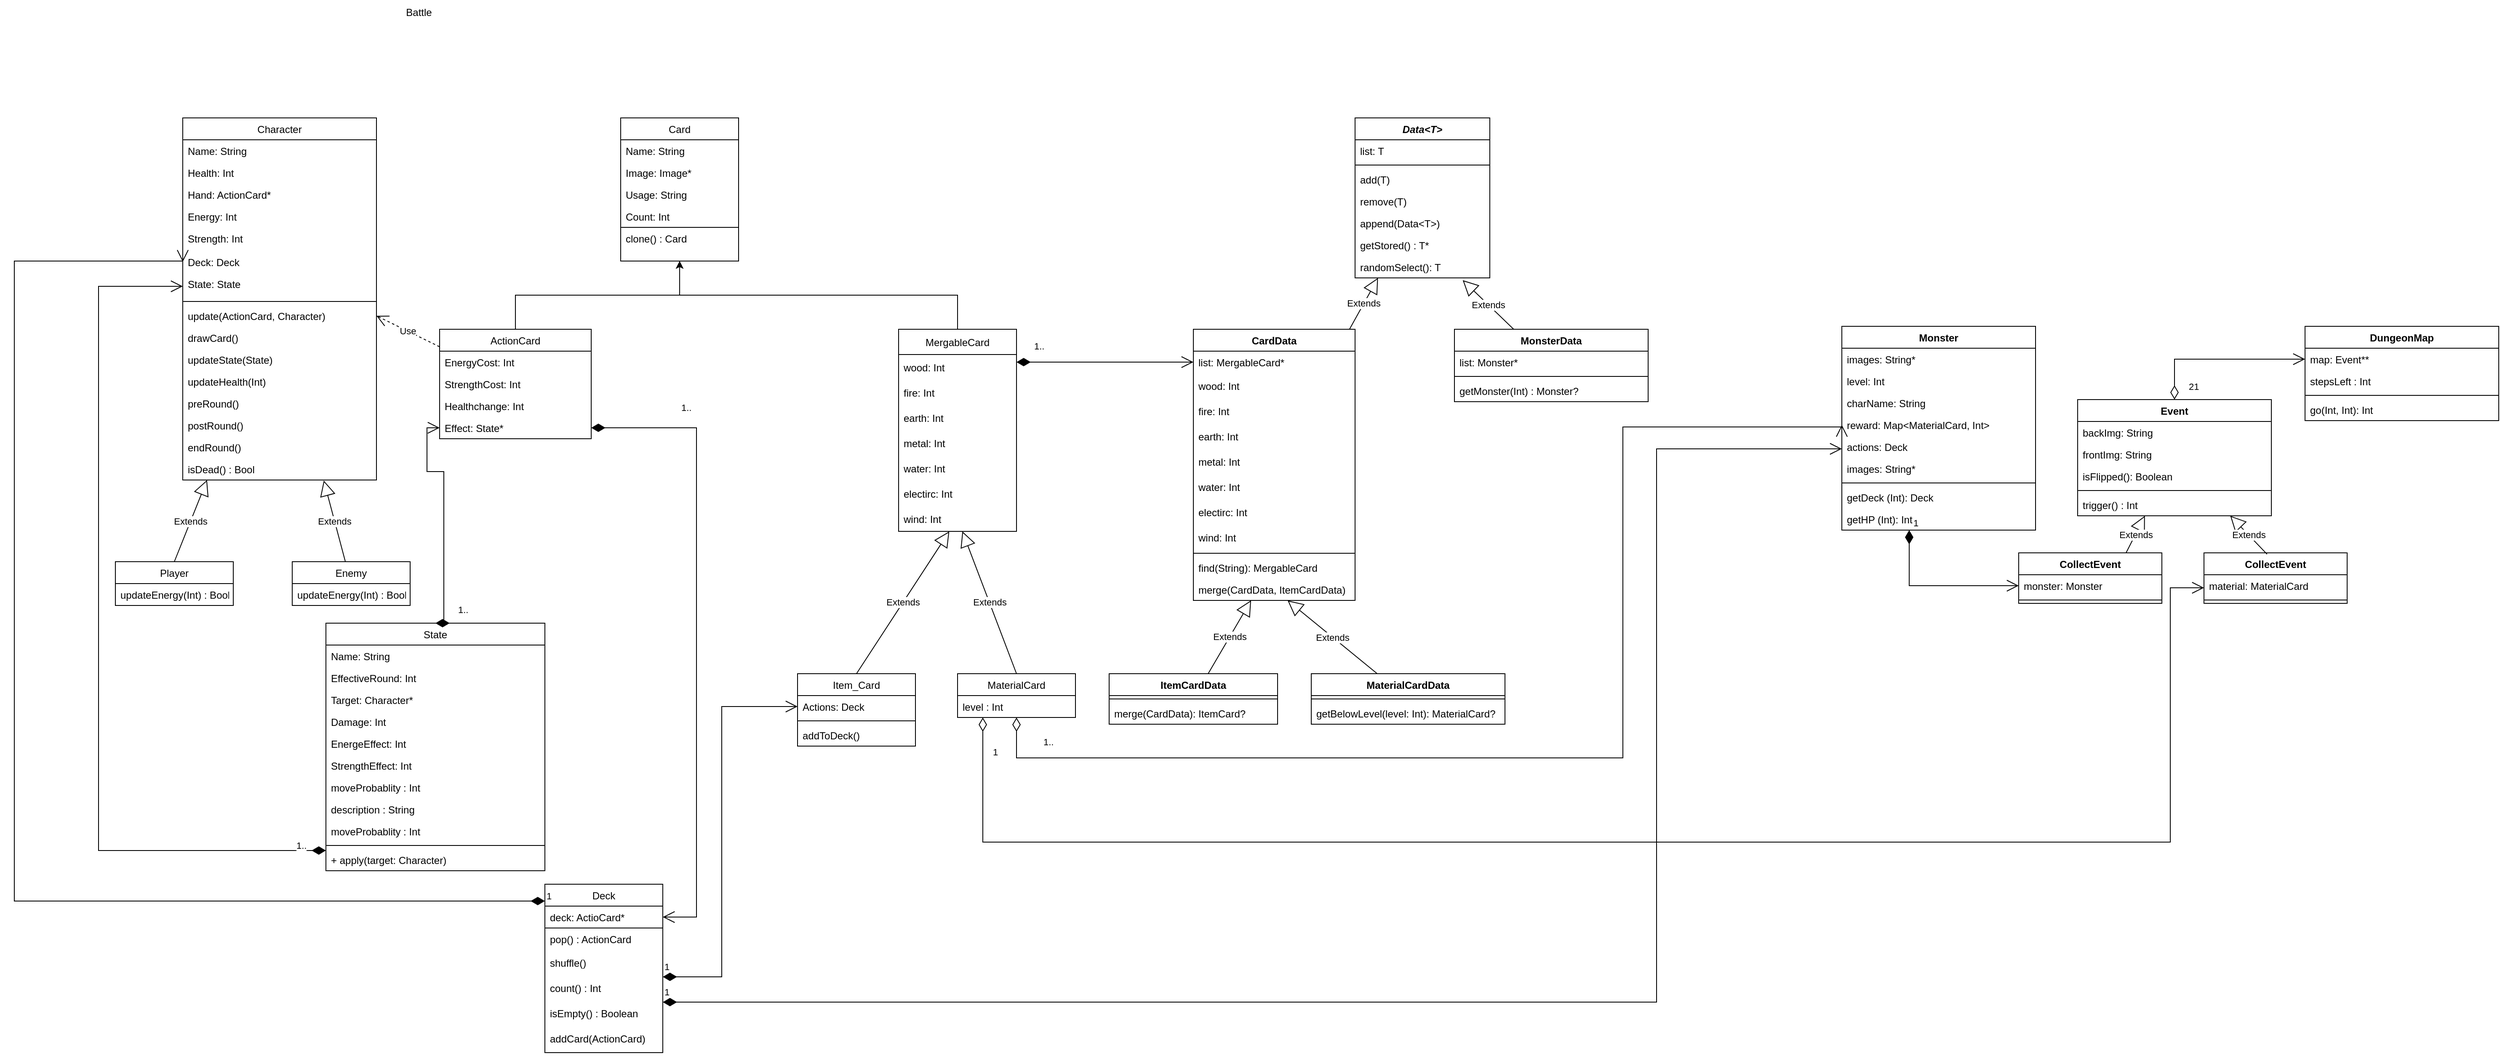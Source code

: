 <mxfile version="20.1.1" type="github">
  <diagram id="cSIMa4QUHb6lEiOD89_U" name="Page-1">
    <mxGraphModel dx="2714" dy="2231" grid="1" gridSize="10" guides="1" tooltips="1" connect="1" arrows="1" fold="1" page="1" pageScale="1" pageWidth="827" pageHeight="1169" math="0" shadow="0">
      <root>
        <mxCell id="0" />
        <mxCell id="1" parent="0" />
        <mxCell id="EJ1EdjsebkWO272Hhb9x-1" value="Player" style="swimlane;fontStyle=0;childLayout=stackLayout;horizontal=1;startSize=26;fillColor=none;horizontalStack=0;resizeParent=1;resizeParentMax=0;resizeLast=0;collapsible=1;marginBottom=0;" parent="1" vertex="1">
          <mxGeometry x="-270" y="-233" width="140" height="52" as="geometry" />
        </mxCell>
        <mxCell id="ngEIwyH2J2gvdWESKETZ-68" value="updateEnergy(Int) : Bool" style="text;strokeColor=default;fillColor=none;align=left;verticalAlign=top;spacingLeft=4;spacingRight=4;overflow=hidden;rotatable=0;points=[[0,0.5],[1,0.5]];portConstraint=eastwest;" vertex="1" parent="EJ1EdjsebkWO272Hhb9x-1">
          <mxGeometry y="26" width="140" height="26" as="geometry" />
        </mxCell>
        <mxCell id="EJ1EdjsebkWO272Hhb9x-5" value="Character" style="swimlane;fontStyle=0;childLayout=stackLayout;horizontal=1;startSize=26;fillColor=none;horizontalStack=0;resizeParent=1;resizeParentMax=0;resizeLast=0;collapsible=1;marginBottom=0;" parent="1" vertex="1">
          <mxGeometry x="-190" y="-760" width="230" height="430" as="geometry" />
        </mxCell>
        <mxCell id="EJ1EdjsebkWO272Hhb9x-7" value="Name: String" style="text;strokeColor=none;fillColor=none;align=left;verticalAlign=top;spacingLeft=4;spacingRight=4;overflow=hidden;rotatable=0;points=[[0,0.5],[1,0.5]];portConstraint=eastwest;" parent="EJ1EdjsebkWO272Hhb9x-5" vertex="1">
          <mxGeometry y="26" width="230" height="26" as="geometry" />
        </mxCell>
        <mxCell id="EJ1EdjsebkWO272Hhb9x-6" value="Health: Int" style="text;strokeColor=none;fillColor=none;align=left;verticalAlign=top;spacingLeft=4;spacingRight=4;overflow=hidden;rotatable=0;points=[[0,0.5],[1,0.5]];portConstraint=eastwest;" parent="EJ1EdjsebkWO272Hhb9x-5" vertex="1">
          <mxGeometry y="52" width="230" height="26" as="geometry" />
        </mxCell>
        <mxCell id="EJ1EdjsebkWO272Hhb9x-19" value="Hand: ActionCard*" style="text;strokeColor=none;fillColor=none;align=left;verticalAlign=top;spacingLeft=4;spacingRight=4;overflow=hidden;rotatable=0;points=[[0,0.5],[1,0.5]];portConstraint=eastwest;" parent="EJ1EdjsebkWO272Hhb9x-5" vertex="1">
          <mxGeometry y="78" width="230" height="26" as="geometry" />
        </mxCell>
        <mxCell id="EJ1EdjsebkWO272Hhb9x-2" value="Energy: Int" style="text;strokeColor=none;fillColor=none;align=left;verticalAlign=top;spacingLeft=4;spacingRight=4;overflow=hidden;rotatable=0;points=[[0,0.5],[1,0.5]];portConstraint=eastwest;" parent="EJ1EdjsebkWO272Hhb9x-5" vertex="1">
          <mxGeometry y="104" width="230" height="26" as="geometry" />
        </mxCell>
        <mxCell id="EJ1EdjsebkWO272Hhb9x-36" value="Strength: Int " style="text;strokeColor=none;fillColor=none;align=left;verticalAlign=top;spacingLeft=4;spacingRight=4;overflow=hidden;rotatable=0;points=[[0,0.5],[1,0.5]];portConstraint=eastwest;" parent="EJ1EdjsebkWO272Hhb9x-5" vertex="1">
          <mxGeometry y="130" width="230" height="28" as="geometry" />
        </mxCell>
        <mxCell id="EJ1EdjsebkWO272Hhb9x-8" value="Deck: Deck" style="text;strokeColor=none;fillColor=none;align=left;verticalAlign=top;spacingLeft=4;spacingRight=4;overflow=hidden;rotatable=0;points=[[0,0.5],[1,0.5]];portConstraint=eastwest;" parent="EJ1EdjsebkWO272Hhb9x-5" vertex="1">
          <mxGeometry y="158" width="230" height="26" as="geometry" />
        </mxCell>
        <mxCell id="EJ1EdjsebkWO272Hhb9x-20" value="State: State" style="text;strokeColor=none;fillColor=none;align=left;verticalAlign=top;spacingLeft=4;spacingRight=4;overflow=hidden;rotatable=0;points=[[0,0.5],[1,0.5]];portConstraint=eastwest;" parent="EJ1EdjsebkWO272Hhb9x-5" vertex="1">
          <mxGeometry y="184" width="230" height="30" as="geometry" />
        </mxCell>
        <mxCell id="EJ1EdjsebkWO272Hhb9x-25" value="" style="line;strokeWidth=1;fillColor=none;align=left;verticalAlign=middle;spacingTop=-1;spacingLeft=3;spacingRight=3;rotatable=0;labelPosition=right;points=[];portConstraint=eastwest;" parent="EJ1EdjsebkWO272Hhb9x-5" vertex="1">
          <mxGeometry y="214" width="230" height="8" as="geometry" />
        </mxCell>
        <mxCell id="EJ1EdjsebkWO272Hhb9x-24" value="update(ActionCard, Character)" style="text;strokeColor=none;fillColor=none;align=left;verticalAlign=top;spacingLeft=4;spacingRight=4;overflow=hidden;rotatable=0;points=[[0,0.5],[1,0.5]];portConstraint=eastwest;" parent="EJ1EdjsebkWO272Hhb9x-5" vertex="1">
          <mxGeometry y="222" width="230" height="26" as="geometry" />
        </mxCell>
        <mxCell id="EJ1EdjsebkWO272Hhb9x-26" value="drawCard()" style="text;strokeColor=none;fillColor=none;align=left;verticalAlign=top;spacingLeft=4;spacingRight=4;overflow=hidden;rotatable=0;points=[[0,0.5],[1,0.5]];portConstraint=eastwest;" parent="EJ1EdjsebkWO272Hhb9x-5" vertex="1">
          <mxGeometry y="248" width="230" height="26" as="geometry" />
        </mxCell>
        <mxCell id="EJ1EdjsebkWO272Hhb9x-27" value="updateState(State)" style="text;strokeColor=none;fillColor=none;align=left;verticalAlign=top;spacingLeft=4;spacingRight=4;overflow=hidden;rotatable=0;points=[[0,0.5],[1,0.5]];portConstraint=eastwest;" parent="EJ1EdjsebkWO272Hhb9x-5" vertex="1">
          <mxGeometry y="274" width="230" height="26" as="geometry" />
        </mxCell>
        <mxCell id="EJ1EdjsebkWO272Hhb9x-34" value="updateHealth(Int)" style="text;strokeColor=none;fillColor=none;align=left;verticalAlign=top;spacingLeft=4;spacingRight=4;overflow=hidden;rotatable=0;points=[[0,0.5],[1,0.5]];portConstraint=eastwest;" parent="EJ1EdjsebkWO272Hhb9x-5" vertex="1">
          <mxGeometry y="300" width="230" height="26" as="geometry" />
        </mxCell>
        <mxCell id="ngEIwyH2J2gvdWESKETZ-41" value="preRound() " style="text;strokeColor=none;fillColor=none;align=left;verticalAlign=top;spacingLeft=4;spacingRight=4;overflow=hidden;rotatable=0;points=[[0,0.5],[1,0.5]];portConstraint=eastwest;" vertex="1" parent="EJ1EdjsebkWO272Hhb9x-5">
          <mxGeometry y="326" width="230" height="26" as="geometry" />
        </mxCell>
        <mxCell id="ngEIwyH2J2gvdWESKETZ-42" value="postRound() " style="text;strokeColor=none;fillColor=none;align=left;verticalAlign=top;spacingLeft=4;spacingRight=4;overflow=hidden;rotatable=0;points=[[0,0.5],[1,0.5]];portConstraint=eastwest;" vertex="1" parent="EJ1EdjsebkWO272Hhb9x-5">
          <mxGeometry y="352" width="230" height="26" as="geometry" />
        </mxCell>
        <mxCell id="EJ1EdjsebkWO272Hhb9x-42" value="endRound() " style="text;strokeColor=none;fillColor=none;align=left;verticalAlign=top;spacingLeft=4;spacingRight=4;overflow=hidden;rotatable=0;points=[[0,0.5],[1,0.5]];portConstraint=eastwest;" parent="EJ1EdjsebkWO272Hhb9x-5" vertex="1">
          <mxGeometry y="378" width="230" height="26" as="geometry" />
        </mxCell>
        <mxCell id="EJ1EdjsebkWO272Hhb9x-41" value="isDead() : Bool" style="text;strokeColor=none;fillColor=none;align=left;verticalAlign=top;spacingLeft=4;spacingRight=4;overflow=hidden;rotatable=0;points=[[0,0.5],[1,0.5]];portConstraint=eastwest;" parent="EJ1EdjsebkWO272Hhb9x-5" vertex="1">
          <mxGeometry y="404" width="230" height="26" as="geometry" />
        </mxCell>
        <mxCell id="EJ1EdjsebkWO272Hhb9x-14" value="Enemy" style="swimlane;fontStyle=0;childLayout=stackLayout;horizontal=1;startSize=26;fillColor=none;horizontalStack=0;resizeParent=1;resizeParentMax=0;resizeLast=0;collapsible=1;marginBottom=0;" parent="1" vertex="1">
          <mxGeometry x="-60" y="-233" width="140" height="52" as="geometry" />
        </mxCell>
        <mxCell id="ngEIwyH2J2gvdWESKETZ-70" value="updateEnergy(Int) : Bool" style="text;strokeColor=default;fillColor=none;align=left;verticalAlign=top;spacingLeft=4;spacingRight=4;overflow=hidden;rotatable=0;points=[[0,0.5],[1,0.5]];portConstraint=eastwest;" vertex="1" parent="EJ1EdjsebkWO272Hhb9x-14">
          <mxGeometry y="26" width="140" height="26" as="geometry" />
        </mxCell>
        <mxCell id="EJ1EdjsebkWO272Hhb9x-46" value="Card" style="swimlane;fontStyle=0;childLayout=stackLayout;horizontal=1;startSize=26;fillColor=none;horizontalStack=0;resizeParent=1;resizeParentMax=0;resizeLast=0;collapsible=1;marginBottom=0;" parent="1" vertex="1">
          <mxGeometry x="330" y="-760" width="140" height="170" as="geometry" />
        </mxCell>
        <mxCell id="EJ1EdjsebkWO272Hhb9x-47" value="Name: String" style="text;strokeColor=none;fillColor=none;align=left;verticalAlign=top;spacingLeft=4;spacingRight=4;overflow=hidden;rotatable=0;points=[[0,0.5],[1,0.5]];portConstraint=eastwest;" parent="EJ1EdjsebkWO272Hhb9x-46" vertex="1">
          <mxGeometry y="26" width="140" height="26" as="geometry" />
        </mxCell>
        <mxCell id="EJ1EdjsebkWO272Hhb9x-48" value="Image: Image*" style="text;strokeColor=none;fillColor=none;align=left;verticalAlign=top;spacingLeft=4;spacingRight=4;overflow=hidden;rotatable=0;points=[[0,0.5],[1,0.5]];portConstraint=eastwest;" parent="EJ1EdjsebkWO272Hhb9x-46" vertex="1">
          <mxGeometry y="52" width="140" height="26" as="geometry" />
        </mxCell>
        <mxCell id="ngEIwyH2J2gvdWESKETZ-14" value="Usage: String" style="text;strokeColor=none;fillColor=none;align=left;verticalAlign=top;spacingLeft=4;spacingRight=4;overflow=hidden;rotatable=0;points=[[0,0.5],[1,0.5]];portConstraint=eastwest;" vertex="1" parent="EJ1EdjsebkWO272Hhb9x-46">
          <mxGeometry y="78" width="140" height="26" as="geometry" />
        </mxCell>
        <mxCell id="EJ1EdjsebkWO272Hhb9x-57" value="Count: Int" style="text;strokeColor=none;fillColor=none;align=left;verticalAlign=top;spacingLeft=4;spacingRight=4;overflow=hidden;rotatable=0;points=[[0,0.5],[1,0.5]];portConstraint=eastwest;" parent="EJ1EdjsebkWO272Hhb9x-46" vertex="1">
          <mxGeometry y="104" width="140" height="26" as="geometry" />
        </mxCell>
        <mxCell id="ngEIwyH2J2gvdWESKETZ-13" value="clone() : Card" style="text;strokeColor=default;fillColor=none;align=left;verticalAlign=top;spacingLeft=4;spacingRight=4;overflow=hidden;rotatable=0;points=[[0,0.5],[1,0.5]];portConstraint=eastwest;" vertex="1" parent="EJ1EdjsebkWO272Hhb9x-46">
          <mxGeometry y="130" width="140" height="40" as="geometry" />
        </mxCell>
        <mxCell id="ngEIwyH2J2gvdWESKETZ-30" style="edgeStyle=orthogonalEdgeStyle;rounded=0;orthogonalLoop=1;jettySize=auto;html=1;exitX=0.5;exitY=0;exitDx=0;exitDy=0;" edge="1" parent="1" source="EJ1EdjsebkWO272Hhb9x-60" target="EJ1EdjsebkWO272Hhb9x-46">
          <mxGeometry relative="1" as="geometry" />
        </mxCell>
        <mxCell id="EJ1EdjsebkWO272Hhb9x-60" value="ActionCard" style="swimlane;fontStyle=0;childLayout=stackLayout;horizontal=1;startSize=26;fillColor=none;horizontalStack=0;resizeParent=1;resizeParentMax=0;resizeLast=0;collapsible=1;marginBottom=0;" parent="1" vertex="1">
          <mxGeometry x="115" y="-509" width="180" height="130" as="geometry" />
        </mxCell>
        <mxCell id="EJ1EdjsebkWO272Hhb9x-49" value="EnergyCost: Int" style="text;strokeColor=none;fillColor=none;align=left;verticalAlign=top;spacingLeft=4;spacingRight=4;overflow=hidden;rotatable=0;points=[[0,0.5],[1,0.5]];portConstraint=eastwest;" parent="EJ1EdjsebkWO272Hhb9x-60" vertex="1">
          <mxGeometry y="26" width="180" height="26" as="geometry" />
        </mxCell>
        <mxCell id="EJ1EdjsebkWO272Hhb9x-95" value="StrengthCost: Int" style="text;strokeColor=none;fillColor=none;align=left;verticalAlign=top;spacingLeft=4;spacingRight=4;overflow=hidden;rotatable=0;points=[[0,0.5],[1,0.5]];portConstraint=eastwest;" parent="EJ1EdjsebkWO272Hhb9x-60" vertex="1">
          <mxGeometry y="52" width="180" height="26" as="geometry" />
        </mxCell>
        <mxCell id="EJ1EdjsebkWO272Hhb9x-56" value="Healthchange: Int" style="text;strokeColor=none;fillColor=none;align=left;verticalAlign=top;spacingLeft=4;spacingRight=4;overflow=hidden;rotatable=0;points=[[0,0.5],[1,0.5]];portConstraint=eastwest;" parent="EJ1EdjsebkWO272Hhb9x-60" vertex="1">
          <mxGeometry y="78" width="180" height="26" as="geometry" />
        </mxCell>
        <mxCell id="EJ1EdjsebkWO272Hhb9x-97" value="Effect: State*" style="text;strokeColor=none;fillColor=none;align=left;verticalAlign=top;spacingLeft=4;spacingRight=4;overflow=hidden;rotatable=0;points=[[0,0.5],[1,0.5]];portConstraint=eastwest;" parent="EJ1EdjsebkWO272Hhb9x-60" vertex="1">
          <mxGeometry y="104" width="180" height="26" as="geometry" />
        </mxCell>
        <mxCell id="EJ1EdjsebkWO272Hhb9x-73" value="Item_Card" style="swimlane;fontStyle=0;childLayout=stackLayout;horizontal=1;startSize=26;fillColor=none;horizontalStack=0;resizeParent=1;resizeParentMax=0;resizeLast=0;collapsible=1;marginBottom=0;" parent="1" vertex="1">
          <mxGeometry x="540" y="-100" width="140" height="86" as="geometry" />
        </mxCell>
        <mxCell id="EJ1EdjsebkWO272Hhb9x-75" value="Actions: Deck" style="text;strokeColor=none;fillColor=none;align=left;verticalAlign=top;spacingLeft=4;spacingRight=4;overflow=hidden;rotatable=0;points=[[0,0.5],[1,0.5]];portConstraint=eastwest;" parent="EJ1EdjsebkWO272Hhb9x-73" vertex="1">
          <mxGeometry y="26" width="140" height="26" as="geometry" />
        </mxCell>
        <mxCell id="EJ1EdjsebkWO272Hhb9x-76" value="" style="line;strokeWidth=1;fillColor=none;align=left;verticalAlign=middle;spacingTop=-1;spacingLeft=3;spacingRight=3;rotatable=0;labelPosition=right;points=[];portConstraint=eastwest;" parent="EJ1EdjsebkWO272Hhb9x-73" vertex="1">
          <mxGeometry y="52" width="140" height="8" as="geometry" />
        </mxCell>
        <mxCell id="EJ1EdjsebkWO272Hhb9x-77" value="addToDeck()" style="text;strokeColor=none;fillColor=none;align=left;verticalAlign=top;spacingLeft=4;spacingRight=4;overflow=hidden;rotatable=0;points=[[0,0.5],[1,0.5]];portConstraint=eastwest;" parent="EJ1EdjsebkWO272Hhb9x-73" vertex="1">
          <mxGeometry y="60" width="140" height="26" as="geometry" />
        </mxCell>
        <mxCell id="EJ1EdjsebkWO272Hhb9x-78" value="MaterialCard" style="swimlane;fontStyle=0;childLayout=stackLayout;horizontal=1;startSize=26;fillColor=none;horizontalStack=0;resizeParent=1;resizeParentMax=0;resizeLast=0;collapsible=1;marginBottom=0;" parent="1" vertex="1">
          <mxGeometry x="730" y="-100" width="140" height="52" as="geometry" />
        </mxCell>
        <mxCell id="EJ1EdjsebkWO272Hhb9x-79" value="level : Int" style="text;strokeColor=none;fillColor=none;align=left;verticalAlign=top;spacingLeft=4;spacingRight=4;overflow=hidden;rotatable=0;points=[[0,0.5],[1,0.5]];portConstraint=eastwest;" parent="EJ1EdjsebkWO272Hhb9x-78" vertex="1">
          <mxGeometry y="26" width="140" height="26" as="geometry" />
        </mxCell>
        <mxCell id="EJ1EdjsebkWO272Hhb9x-98" value="State" style="swimlane;fontStyle=0;childLayout=stackLayout;horizontal=1;startSize=26;fillColor=none;horizontalStack=0;resizeParent=1;resizeParentMax=0;resizeLast=0;collapsible=1;marginBottom=0;" parent="1" vertex="1">
          <mxGeometry x="-20" y="-160" width="260" height="294" as="geometry" />
        </mxCell>
        <mxCell id="EJ1EdjsebkWO272Hhb9x-101" value="Name: String" style="text;strokeColor=none;fillColor=none;align=left;verticalAlign=top;spacingLeft=4;spacingRight=4;overflow=hidden;rotatable=0;points=[[0,0.5],[1,0.5]];portConstraint=eastwest;" parent="EJ1EdjsebkWO272Hhb9x-98" vertex="1">
          <mxGeometry y="26" width="260" height="26" as="geometry" />
        </mxCell>
        <mxCell id="EJ1EdjsebkWO272Hhb9x-99" value="EffectiveRound: Int" style="text;strokeColor=none;fillColor=none;align=left;verticalAlign=top;spacingLeft=4;spacingRight=4;overflow=hidden;rotatable=0;points=[[0,0.5],[1,0.5]];portConstraint=eastwest;" parent="EJ1EdjsebkWO272Hhb9x-98" vertex="1">
          <mxGeometry y="52" width="260" height="26" as="geometry" />
        </mxCell>
        <mxCell id="EJ1EdjsebkWO272Hhb9x-105" value="Target: Character*" style="text;strokeColor=none;fillColor=none;align=left;verticalAlign=top;spacingLeft=4;spacingRight=4;overflow=hidden;rotatable=0;points=[[0,0.5],[1,0.5]];portConstraint=eastwest;" parent="EJ1EdjsebkWO272Hhb9x-98" vertex="1">
          <mxGeometry y="78" width="260" height="26" as="geometry" />
        </mxCell>
        <mxCell id="EJ1EdjsebkWO272Hhb9x-100" value="Damage: Int" style="text;strokeColor=none;fillColor=none;align=left;verticalAlign=top;spacingLeft=4;spacingRight=4;overflow=hidden;rotatable=0;points=[[0,0.5],[1,0.5]];portConstraint=eastwest;" parent="EJ1EdjsebkWO272Hhb9x-98" vertex="1">
          <mxGeometry y="104" width="260" height="26" as="geometry" />
        </mxCell>
        <mxCell id="EJ1EdjsebkWO272Hhb9x-106" value="EnergeEffect: Int" style="text;strokeColor=none;fillColor=none;align=left;verticalAlign=top;spacingLeft=4;spacingRight=4;overflow=hidden;rotatable=0;points=[[0,0.5],[1,0.5]];portConstraint=eastwest;" parent="EJ1EdjsebkWO272Hhb9x-98" vertex="1">
          <mxGeometry y="130" width="260" height="26" as="geometry" />
        </mxCell>
        <mxCell id="EJ1EdjsebkWO272Hhb9x-107" value="StrengthEffect: Int" style="text;strokeColor=none;fillColor=none;align=left;verticalAlign=top;spacingLeft=4;spacingRight=4;overflow=hidden;rotatable=0;points=[[0,0.5],[1,0.5]];portConstraint=eastwest;" parent="EJ1EdjsebkWO272Hhb9x-98" vertex="1">
          <mxGeometry y="156" width="260" height="26" as="geometry" />
        </mxCell>
        <mxCell id="ngEIwyH2J2gvdWESKETZ-34" value="moveProbablity : Int" style="text;strokeColor=none;fillColor=none;align=left;verticalAlign=top;spacingLeft=4;spacingRight=4;overflow=hidden;rotatable=0;points=[[0,0.5],[1,0.5]];portConstraint=eastwest;" vertex="1" parent="EJ1EdjsebkWO272Hhb9x-98">
          <mxGeometry y="182" width="260" height="26" as="geometry" />
        </mxCell>
        <mxCell id="EJ1EdjsebkWO272Hhb9x-104" value="description : String" style="text;strokeColor=none;fillColor=none;align=left;verticalAlign=top;spacingLeft=4;spacingRight=4;overflow=hidden;rotatable=0;points=[[0,0.5],[1,0.5]];portConstraint=eastwest;" parent="EJ1EdjsebkWO272Hhb9x-98" vertex="1">
          <mxGeometry y="208" width="260" height="26" as="geometry" />
        </mxCell>
        <mxCell id="ngEIwyH2J2gvdWESKETZ-33" value="moveProbablity : Int" style="text;strokeColor=none;fillColor=none;align=left;verticalAlign=top;spacingLeft=4;spacingRight=4;overflow=hidden;rotatable=0;points=[[0,0.5],[1,0.5]];portConstraint=eastwest;" vertex="1" parent="EJ1EdjsebkWO272Hhb9x-98">
          <mxGeometry y="234" width="260" height="26" as="geometry" />
        </mxCell>
        <mxCell id="EJ1EdjsebkWO272Hhb9x-102" value="" style="line;strokeWidth=1;fillColor=none;align=left;verticalAlign=middle;spacingTop=-1;spacingLeft=3;spacingRight=3;rotatable=0;labelPosition=right;points=[];portConstraint=eastwest;" parent="EJ1EdjsebkWO272Hhb9x-98" vertex="1">
          <mxGeometry y="260" width="260" height="8" as="geometry" />
        </mxCell>
        <mxCell id="EJ1EdjsebkWO272Hhb9x-103" value="+ apply(target: Character)" style="text;strokeColor=none;fillColor=none;align=left;verticalAlign=top;spacingLeft=4;spacingRight=4;overflow=hidden;rotatable=0;points=[[0,0.5],[1,0.5]];portConstraint=eastwest;fontStyle=0" parent="EJ1EdjsebkWO272Hhb9x-98" vertex="1">
          <mxGeometry y="268" width="260" height="26" as="geometry" />
        </mxCell>
        <mxCell id="ngEIwyH2J2gvdWESKETZ-28" style="edgeStyle=orthogonalEdgeStyle;rounded=0;orthogonalLoop=1;jettySize=auto;html=1;exitX=0.5;exitY=0;exitDx=0;exitDy=0;" edge="1" parent="1" source="ngEIwyH2J2gvdWESKETZ-6" target="EJ1EdjsebkWO272Hhb9x-46">
          <mxGeometry relative="1" as="geometry" />
        </mxCell>
        <mxCell id="ngEIwyH2J2gvdWESKETZ-6" value="MergableCard" style="swimlane;fontStyle=0;childLayout=stackLayout;horizontal=1;startSize=30;horizontalStack=0;resizeParent=1;resizeParentMax=0;resizeLast=0;collapsible=1;marginBottom=0;" vertex="1" parent="1">
          <mxGeometry x="660" y="-509" width="140" height="240" as="geometry" />
        </mxCell>
        <mxCell id="ngEIwyH2J2gvdWESKETZ-7" value="wood: Int" style="text;strokeColor=none;fillColor=none;align=left;verticalAlign=middle;spacingLeft=4;spacingRight=4;overflow=hidden;points=[[0,0.5],[1,0.5]];portConstraint=eastwest;rotatable=0;" vertex="1" parent="ngEIwyH2J2gvdWESKETZ-6">
          <mxGeometry y="30" width="140" height="30" as="geometry" />
        </mxCell>
        <mxCell id="ngEIwyH2J2gvdWESKETZ-8" value="fire: Int" style="text;strokeColor=none;fillColor=none;align=left;verticalAlign=middle;spacingLeft=4;spacingRight=4;overflow=hidden;points=[[0,0.5],[1,0.5]];portConstraint=eastwest;rotatable=0;" vertex="1" parent="ngEIwyH2J2gvdWESKETZ-6">
          <mxGeometry y="60" width="140" height="30" as="geometry" />
        </mxCell>
        <mxCell id="ngEIwyH2J2gvdWESKETZ-16" value="earth: Int" style="text;strokeColor=none;fillColor=none;align=left;verticalAlign=middle;spacingLeft=4;spacingRight=4;overflow=hidden;points=[[0,0.5],[1,0.5]];portConstraint=eastwest;rotatable=0;" vertex="1" parent="ngEIwyH2J2gvdWESKETZ-6">
          <mxGeometry y="90" width="140" height="30" as="geometry" />
        </mxCell>
        <mxCell id="ngEIwyH2J2gvdWESKETZ-9" value="metal: Int" style="text;strokeColor=none;fillColor=none;align=left;verticalAlign=middle;spacingLeft=4;spacingRight=4;overflow=hidden;points=[[0,0.5],[1,0.5]];portConstraint=eastwest;rotatable=0;" vertex="1" parent="ngEIwyH2J2gvdWESKETZ-6">
          <mxGeometry y="120" width="140" height="30" as="geometry" />
        </mxCell>
        <mxCell id="ngEIwyH2J2gvdWESKETZ-17" value="water: Int" style="text;strokeColor=none;fillColor=none;align=left;verticalAlign=middle;spacingLeft=4;spacingRight=4;overflow=hidden;points=[[0,0.5],[1,0.5]];portConstraint=eastwest;rotatable=0;" vertex="1" parent="ngEIwyH2J2gvdWESKETZ-6">
          <mxGeometry y="150" width="140" height="30" as="geometry" />
        </mxCell>
        <mxCell id="ngEIwyH2J2gvdWESKETZ-19" value="electirc: Int" style="text;strokeColor=none;fillColor=none;align=left;verticalAlign=middle;spacingLeft=4;spacingRight=4;overflow=hidden;points=[[0,0.5],[1,0.5]];portConstraint=eastwest;rotatable=0;" vertex="1" parent="ngEIwyH2J2gvdWESKETZ-6">
          <mxGeometry y="180" width="140" height="30" as="geometry" />
        </mxCell>
        <mxCell id="ngEIwyH2J2gvdWESKETZ-18" value="wind: Int" style="text;strokeColor=none;fillColor=none;align=left;verticalAlign=middle;spacingLeft=4;spacingRight=4;overflow=hidden;points=[[0,0.5],[1,0.5]];portConstraint=eastwest;rotatable=0;" vertex="1" parent="ngEIwyH2J2gvdWESKETZ-6">
          <mxGeometry y="210" width="140" height="30" as="geometry" />
        </mxCell>
        <mxCell id="ngEIwyH2J2gvdWESKETZ-40" value="Use" style="endArrow=open;endSize=12;dashed=1;html=1;rounded=0;entryX=1;entryY=0.5;entryDx=0;entryDy=0;" edge="1" parent="1" source="EJ1EdjsebkWO272Hhb9x-60" target="EJ1EdjsebkWO272Hhb9x-24">
          <mxGeometry width="160" relative="1" as="geometry">
            <mxPoint x="-70" y="-510" as="sourcePoint" />
            <mxPoint x="-10" y="-500" as="targetPoint" />
          </mxGeometry>
        </mxCell>
        <mxCell id="ngEIwyH2J2gvdWESKETZ-48" value="Deck" style="swimlane;fontStyle=0;childLayout=stackLayout;horizontal=1;startSize=26;fillColor=none;horizontalStack=0;resizeParent=1;resizeParentMax=0;resizeLast=0;collapsible=1;marginBottom=0;" vertex="1" parent="1">
          <mxGeometry x="240" y="150" width="140" height="200" as="geometry" />
        </mxCell>
        <mxCell id="ngEIwyH2J2gvdWESKETZ-49" value="deck: ActioCard*" style="text;strokeColor=default;fillColor=none;align=left;verticalAlign=top;spacingLeft=4;spacingRight=4;overflow=hidden;rotatable=0;points=[[0,0.5],[1,0.5]];portConstraint=eastwest;" vertex="1" parent="ngEIwyH2J2gvdWESKETZ-48">
          <mxGeometry y="26" width="140" height="26" as="geometry" />
        </mxCell>
        <mxCell id="ngEIwyH2J2gvdWESKETZ-53" value="pop() : ActionCard" style="text;strokeColor=none;fillColor=none;align=left;verticalAlign=top;spacingLeft=4;spacingRight=4;overflow=hidden;rotatable=0;points=[[0,0.5],[1,0.5]];portConstraint=eastwest;" vertex="1" parent="ngEIwyH2J2gvdWESKETZ-48">
          <mxGeometry y="52" width="140" height="28" as="geometry" />
        </mxCell>
        <mxCell id="ngEIwyH2J2gvdWESKETZ-55" value="shuffle() " style="text;strokeColor=none;fillColor=none;align=left;verticalAlign=top;spacingLeft=4;spacingRight=4;overflow=hidden;rotatable=0;points=[[0,0.5],[1,0.5]];portConstraint=eastwest;" vertex="1" parent="ngEIwyH2J2gvdWESKETZ-48">
          <mxGeometry y="80" width="140" height="30" as="geometry" />
        </mxCell>
        <mxCell id="ngEIwyH2J2gvdWESKETZ-54" value="count() : Int" style="text;strokeColor=none;fillColor=none;align=left;verticalAlign=top;spacingLeft=4;spacingRight=4;overflow=hidden;rotatable=0;points=[[0,0.5],[1,0.5]];portConstraint=eastwest;" vertex="1" parent="ngEIwyH2J2gvdWESKETZ-48">
          <mxGeometry y="110" width="140" height="30" as="geometry" />
        </mxCell>
        <mxCell id="ngEIwyH2J2gvdWESKETZ-57" value="isEmpty() : Boolean" style="text;strokeColor=none;fillColor=none;align=left;verticalAlign=top;spacingLeft=4;spacingRight=4;overflow=hidden;rotatable=0;points=[[0,0.5],[1,0.5]];portConstraint=eastwest;" vertex="1" parent="ngEIwyH2J2gvdWESKETZ-48">
          <mxGeometry y="140" width="140" height="30" as="geometry" />
        </mxCell>
        <mxCell id="ngEIwyH2J2gvdWESKETZ-56" value="addCard(ActionCard)" style="text;strokeColor=none;fillColor=none;align=left;verticalAlign=top;spacingLeft=4;spacingRight=4;overflow=hidden;rotatable=0;points=[[0,0.5],[1,0.5]];portConstraint=eastwest;" vertex="1" parent="ngEIwyH2J2gvdWESKETZ-48">
          <mxGeometry y="170" width="140" height="30" as="geometry" />
        </mxCell>
        <mxCell id="ngEIwyH2J2gvdWESKETZ-61" value="1..&amp;nbsp;" style="endArrow=open;html=1;endSize=12;startArrow=diamondThin;startSize=14;startFill=1;edgeStyle=orthogonalEdgeStyle;align=left;verticalAlign=bottom;rounded=0;exitX=0.5;exitY=0;exitDx=0;exitDy=0;entryX=0;entryY=0.5;entryDx=0;entryDy=0;" edge="1" parent="1" source="EJ1EdjsebkWO272Hhb9x-98" target="EJ1EdjsebkWO272Hhb9x-97">
          <mxGeometry x="-0.879" y="-15" relative="1" as="geometry">
            <mxPoint x="-100" y="-310" as="sourcePoint" />
            <mxPoint x="180" y="-370" as="targetPoint" />
            <Array as="points">
              <mxPoint x="120" y="-340" />
              <mxPoint x="100" y="-340" />
              <mxPoint x="100" y="-392" />
            </Array>
            <mxPoint as="offset" />
          </mxGeometry>
        </mxCell>
        <mxCell id="ngEIwyH2J2gvdWESKETZ-62" value="1..&amp;nbsp;" style="endArrow=open;html=1;endSize=12;startArrow=diamondThin;startSize=14;startFill=1;edgeStyle=orthogonalEdgeStyle;align=left;verticalAlign=bottom;rounded=0;entryX=1;entryY=0.5;entryDx=0;entryDy=0;" edge="1" parent="1" source="EJ1EdjsebkWO272Hhb9x-97" target="ngEIwyH2J2gvdWESKETZ-49">
          <mxGeometry x="-0.72" y="15" relative="1" as="geometry">
            <mxPoint x="-100" y="-310" as="sourcePoint" />
            <mxPoint x="60" y="-310" as="targetPoint" />
            <Array as="points">
              <mxPoint x="420" y="-392" />
              <mxPoint x="420" y="189" />
            </Array>
            <mxPoint as="offset" />
          </mxGeometry>
        </mxCell>
        <mxCell id="ngEIwyH2J2gvdWESKETZ-64" value="1" style="endArrow=open;html=1;endSize=12;startArrow=diamondThin;startSize=14;startFill=1;edgeStyle=orthogonalEdgeStyle;align=left;verticalAlign=bottom;rounded=0;entryX=0;entryY=0.5;entryDx=0;entryDy=0;" edge="1" parent="1" source="ngEIwyH2J2gvdWESKETZ-48" target="EJ1EdjsebkWO272Hhb9x-8">
          <mxGeometry x="-1" y="3" relative="1" as="geometry">
            <mxPoint x="-130" y="-110" as="sourcePoint" />
            <mxPoint x="-320" y="-360" as="targetPoint" />
            <Array as="points">
              <mxPoint x="-390" y="170" />
              <mxPoint x="-390" y="-590" />
              <mxPoint x="-190" y="-590" />
            </Array>
          </mxGeometry>
        </mxCell>
        <mxCell id="ngEIwyH2J2gvdWESKETZ-65" value="1.." style="endArrow=open;html=1;endSize=12;startArrow=diamondThin;startSize=14;startFill=1;edgeStyle=orthogonalEdgeStyle;align=left;verticalAlign=bottom;rounded=0;" edge="1" parent="1" source="EJ1EdjsebkWO272Hhb9x-98" target="EJ1EdjsebkWO272Hhb9x-20">
          <mxGeometry x="-0.928" y="3" relative="1" as="geometry">
            <mxPoint x="110" as="sourcePoint" />
            <mxPoint x="-75" y="-570" as="targetPoint" />
            <Array as="points">
              <mxPoint x="-290" y="110" />
              <mxPoint x="-290" y="-560" />
            </Array>
            <mxPoint as="offset" />
          </mxGeometry>
        </mxCell>
        <mxCell id="ngEIwyH2J2gvdWESKETZ-67" value="Extends" style="endArrow=block;endSize=16;endFill=0;html=1;rounded=0;exitX=0.5;exitY=0;exitDx=0;exitDy=0;" edge="1" parent="1" source="EJ1EdjsebkWO272Hhb9x-1" target="EJ1EdjsebkWO272Hhb9x-5">
          <mxGeometry width="160" relative="1" as="geometry">
            <mxPoint x="-100" y="-410" as="sourcePoint" />
            <mxPoint x="-260" y="-660" as="targetPoint" />
          </mxGeometry>
        </mxCell>
        <mxCell id="ngEIwyH2J2gvdWESKETZ-69" value="Extends" style="endArrow=block;endSize=16;endFill=0;html=1;rounded=0;entryX=0.728;entryY=1.023;entryDx=0;entryDy=0;entryPerimeter=0;" edge="1" parent="1" source="EJ1EdjsebkWO272Hhb9x-14" target="EJ1EdjsebkWO272Hhb9x-41">
          <mxGeometry width="160" relative="1" as="geometry">
            <mxPoint x="-190" y="-223" as="sourcePoint" />
            <mxPoint x="-149.793" y="-324" as="targetPoint" />
          </mxGeometry>
        </mxCell>
        <mxCell id="ngEIwyH2J2gvdWESKETZ-71" value="CardData" style="swimlane;fontStyle=1;align=center;verticalAlign=top;childLayout=stackLayout;horizontal=1;startSize=26;horizontalStack=0;resizeParent=1;resizeParentMax=0;resizeLast=0;collapsible=1;marginBottom=0;strokeColor=default;" vertex="1" parent="1">
          <mxGeometry x="1010" y="-509" width="192" height="322" as="geometry" />
        </mxCell>
        <mxCell id="ngEIwyH2J2gvdWESKETZ-94" value="list: MergableCard*" style="text;strokeColor=none;fillColor=none;align=left;verticalAlign=top;spacingLeft=4;spacingRight=4;overflow=hidden;rotatable=0;points=[[0,0.5],[1,0.5]];portConstraint=eastwest;" vertex="1" parent="ngEIwyH2J2gvdWESKETZ-71">
          <mxGeometry y="26" width="192" height="26" as="geometry" />
        </mxCell>
        <mxCell id="ngEIwyH2J2gvdWESKETZ-87" value="wood: Int" style="text;strokeColor=none;fillColor=none;align=left;verticalAlign=middle;spacingLeft=4;spacingRight=4;overflow=hidden;points=[[0,0.5],[1,0.5]];portConstraint=eastwest;rotatable=0;" vertex="1" parent="ngEIwyH2J2gvdWESKETZ-71">
          <mxGeometry y="52" width="192" height="30" as="geometry" />
        </mxCell>
        <mxCell id="ngEIwyH2J2gvdWESKETZ-88" value="fire: Int" style="text;strokeColor=none;fillColor=none;align=left;verticalAlign=middle;spacingLeft=4;spacingRight=4;overflow=hidden;points=[[0,0.5],[1,0.5]];portConstraint=eastwest;rotatable=0;" vertex="1" parent="ngEIwyH2J2gvdWESKETZ-71">
          <mxGeometry y="82" width="192" height="30" as="geometry" />
        </mxCell>
        <mxCell id="ngEIwyH2J2gvdWESKETZ-89" value="earth: Int" style="text;strokeColor=none;fillColor=none;align=left;verticalAlign=middle;spacingLeft=4;spacingRight=4;overflow=hidden;points=[[0,0.5],[1,0.5]];portConstraint=eastwest;rotatable=0;" vertex="1" parent="ngEIwyH2J2gvdWESKETZ-71">
          <mxGeometry y="112" width="192" height="30" as="geometry" />
        </mxCell>
        <mxCell id="ngEIwyH2J2gvdWESKETZ-90" value="metal: Int" style="text;strokeColor=none;fillColor=none;align=left;verticalAlign=middle;spacingLeft=4;spacingRight=4;overflow=hidden;points=[[0,0.5],[1,0.5]];portConstraint=eastwest;rotatable=0;" vertex="1" parent="ngEIwyH2J2gvdWESKETZ-71">
          <mxGeometry y="142" width="192" height="30" as="geometry" />
        </mxCell>
        <mxCell id="ngEIwyH2J2gvdWESKETZ-91" value="water: Int" style="text;strokeColor=none;fillColor=none;align=left;verticalAlign=middle;spacingLeft=4;spacingRight=4;overflow=hidden;points=[[0,0.5],[1,0.5]];portConstraint=eastwest;rotatable=0;" vertex="1" parent="ngEIwyH2J2gvdWESKETZ-71">
          <mxGeometry y="172" width="192" height="30" as="geometry" />
        </mxCell>
        <mxCell id="ngEIwyH2J2gvdWESKETZ-92" value="electirc: Int" style="text;strokeColor=none;fillColor=none;align=left;verticalAlign=middle;spacingLeft=4;spacingRight=4;overflow=hidden;points=[[0,0.5],[1,0.5]];portConstraint=eastwest;rotatable=0;" vertex="1" parent="ngEIwyH2J2gvdWESKETZ-71">
          <mxGeometry y="202" width="192" height="30" as="geometry" />
        </mxCell>
        <mxCell id="ngEIwyH2J2gvdWESKETZ-93" value="wind: Int" style="text;strokeColor=none;fillColor=none;align=left;verticalAlign=middle;spacingLeft=4;spacingRight=4;overflow=hidden;points=[[0,0.5],[1,0.5]];portConstraint=eastwest;rotatable=0;" vertex="1" parent="ngEIwyH2J2gvdWESKETZ-71">
          <mxGeometry y="232" width="192" height="30" as="geometry" />
        </mxCell>
        <mxCell id="ngEIwyH2J2gvdWESKETZ-73" value="" style="line;strokeWidth=1;fillColor=none;align=left;verticalAlign=middle;spacingTop=-1;spacingLeft=3;spacingRight=3;rotatable=0;labelPosition=right;points=[];portConstraint=eastwest;" vertex="1" parent="ngEIwyH2J2gvdWESKETZ-71">
          <mxGeometry y="262" width="192" height="8" as="geometry" />
        </mxCell>
        <mxCell id="ngEIwyH2J2gvdWESKETZ-74" value="find(String): MergableCard" style="text;strokeColor=none;fillColor=none;align=left;verticalAlign=top;spacingLeft=4;spacingRight=4;overflow=hidden;rotatable=0;points=[[0,0.5],[1,0.5]];portConstraint=eastwest;" vertex="1" parent="ngEIwyH2J2gvdWESKETZ-71">
          <mxGeometry y="270" width="192" height="26" as="geometry" />
        </mxCell>
        <mxCell id="ngEIwyH2J2gvdWESKETZ-96" value="merge(CardData, ItemCardData)" style="text;strokeColor=none;fillColor=none;align=left;verticalAlign=top;spacingLeft=4;spacingRight=4;overflow=hidden;rotatable=0;points=[[0,0.5],[1,0.5]];portConstraint=eastwest;" vertex="1" parent="ngEIwyH2J2gvdWESKETZ-71">
          <mxGeometry y="296" width="192" height="26" as="geometry" />
        </mxCell>
        <mxCell id="ngEIwyH2J2gvdWESKETZ-75" value="Data&lt;T&gt;" style="swimlane;fontStyle=3;align=center;verticalAlign=top;childLayout=stackLayout;horizontal=1;startSize=26;horizontalStack=0;resizeParent=1;resizeParentMax=0;resizeLast=0;collapsible=1;marginBottom=0;strokeColor=default;" vertex="1" parent="1">
          <mxGeometry x="1202" y="-760" width="160" height="190" as="geometry" />
        </mxCell>
        <mxCell id="ngEIwyH2J2gvdWESKETZ-76" value="list: T" style="text;strokeColor=none;fillColor=none;align=left;verticalAlign=top;spacingLeft=4;spacingRight=4;overflow=hidden;rotatable=0;points=[[0,0.5],[1,0.5]];portConstraint=eastwest;" vertex="1" parent="ngEIwyH2J2gvdWESKETZ-75">
          <mxGeometry y="26" width="160" height="26" as="geometry" />
        </mxCell>
        <mxCell id="ngEIwyH2J2gvdWESKETZ-77" value="" style="line;strokeWidth=1;fillColor=none;align=left;verticalAlign=middle;spacingTop=-1;spacingLeft=3;spacingRight=3;rotatable=0;labelPosition=right;points=[];portConstraint=eastwest;" vertex="1" parent="ngEIwyH2J2gvdWESKETZ-75">
          <mxGeometry y="52" width="160" height="8" as="geometry" />
        </mxCell>
        <mxCell id="ngEIwyH2J2gvdWESKETZ-79" value="add(T)&#xa;" style="text;strokeColor=none;fillColor=none;align=left;verticalAlign=top;spacingLeft=4;spacingRight=4;overflow=hidden;rotatable=0;points=[[0,0.5],[1,0.5]];portConstraint=eastwest;" vertex="1" parent="ngEIwyH2J2gvdWESKETZ-75">
          <mxGeometry y="60" width="160" height="26" as="geometry" />
        </mxCell>
        <mxCell id="ngEIwyH2J2gvdWESKETZ-80" value="remove(T)" style="text;strokeColor=none;fillColor=none;align=left;verticalAlign=top;spacingLeft=4;spacingRight=4;overflow=hidden;rotatable=0;points=[[0,0.5],[1,0.5]];portConstraint=eastwest;" vertex="1" parent="ngEIwyH2J2gvdWESKETZ-75">
          <mxGeometry y="86" width="160" height="26" as="geometry" />
        </mxCell>
        <mxCell id="ngEIwyH2J2gvdWESKETZ-78" value="append(Data&lt;T&gt;)" style="text;strokeColor=none;fillColor=none;align=left;verticalAlign=top;spacingLeft=4;spacingRight=4;overflow=hidden;rotatable=0;points=[[0,0.5],[1,0.5]];portConstraint=eastwest;" vertex="1" parent="ngEIwyH2J2gvdWESKETZ-75">
          <mxGeometry y="112" width="160" height="26" as="geometry" />
        </mxCell>
        <mxCell id="ngEIwyH2J2gvdWESKETZ-81" value="getStored() : T*" style="text;strokeColor=none;fillColor=none;align=left;verticalAlign=top;spacingLeft=4;spacingRight=4;overflow=hidden;rotatable=0;points=[[0,0.5],[1,0.5]];portConstraint=eastwest;" vertex="1" parent="ngEIwyH2J2gvdWESKETZ-75">
          <mxGeometry y="138" width="160" height="26" as="geometry" />
        </mxCell>
        <mxCell id="ngEIwyH2J2gvdWESKETZ-82" value="randomSelect(): T" style="text;strokeColor=none;fillColor=none;align=left;verticalAlign=top;spacingLeft=4;spacingRight=4;overflow=hidden;rotatable=0;points=[[0,0.5],[1,0.5]];portConstraint=eastwest;" vertex="1" parent="ngEIwyH2J2gvdWESKETZ-75">
          <mxGeometry y="164" width="160" height="26" as="geometry" />
        </mxCell>
        <mxCell id="ngEIwyH2J2gvdWESKETZ-83" value="Extends" style="endArrow=block;endSize=16;endFill=0;html=1;rounded=0;" edge="1" parent="1" source="ngEIwyH2J2gvdWESKETZ-71" target="ngEIwyH2J2gvdWESKETZ-75">
          <mxGeometry width="160" relative="1" as="geometry">
            <mxPoint x="1140" y="-670" as="sourcePoint" />
            <mxPoint x="1300" y="-670" as="targetPoint" />
          </mxGeometry>
        </mxCell>
        <mxCell id="ngEIwyH2J2gvdWESKETZ-85" value="Battle" style="text;html=1;align=center;verticalAlign=middle;resizable=0;points=[];autosize=1;strokeColor=none;fillColor=none;" vertex="1" parent="1">
          <mxGeometry x="65" y="-900" width="50" height="30" as="geometry" />
        </mxCell>
        <mxCell id="ngEIwyH2J2gvdWESKETZ-95" value="1.." style="endArrow=open;html=1;endSize=12;startArrow=diamondThin;startSize=14;startFill=1;edgeStyle=orthogonalEdgeStyle;align=left;verticalAlign=bottom;rounded=0;" edge="1" parent="1" source="ngEIwyH2J2gvdWESKETZ-6" target="ngEIwyH2J2gvdWESKETZ-94">
          <mxGeometry x="-0.818" y="10" relative="1" as="geometry">
            <mxPoint x="880" y="-490" as="sourcePoint" />
            <mxPoint x="1110" y="-440" as="targetPoint" />
            <Array as="points">
              <mxPoint x="920" y="-470" />
              <mxPoint x="920" y="-470" />
            </Array>
            <mxPoint as="offset" />
          </mxGeometry>
        </mxCell>
        <mxCell id="ngEIwyH2J2gvdWESKETZ-97" value="ItemCardData" style="swimlane;fontStyle=1;align=center;verticalAlign=top;childLayout=stackLayout;horizontal=1;startSize=26;horizontalStack=0;resizeParent=1;resizeParentMax=0;resizeLast=0;collapsible=1;marginBottom=0;strokeColor=default;" vertex="1" parent="1">
          <mxGeometry x="910" y="-100" width="200" height="60" as="geometry" />
        </mxCell>
        <mxCell id="ngEIwyH2J2gvdWESKETZ-106" value="" style="line;strokeWidth=1;fillColor=none;align=left;verticalAlign=middle;spacingTop=-1;spacingLeft=3;spacingRight=3;rotatable=0;labelPosition=right;points=[];portConstraint=eastwest;" vertex="1" parent="ngEIwyH2J2gvdWESKETZ-97">
          <mxGeometry y="26" width="200" height="8" as="geometry" />
        </mxCell>
        <mxCell id="ngEIwyH2J2gvdWESKETZ-108" value="merge(CardData): ItemCard?" style="text;strokeColor=none;fillColor=none;align=left;verticalAlign=top;spacingLeft=4;spacingRight=4;overflow=hidden;rotatable=0;points=[[0,0.5],[1,0.5]];portConstraint=eastwest;" vertex="1" parent="ngEIwyH2J2gvdWESKETZ-97">
          <mxGeometry y="34" width="200" height="26" as="geometry" />
        </mxCell>
        <mxCell id="ngEIwyH2J2gvdWESKETZ-109" value="Extends" style="endArrow=block;endSize=16;endFill=0;html=1;rounded=0;exitX=0.5;exitY=0;exitDx=0;exitDy=0;" edge="1" parent="1" source="EJ1EdjsebkWO272Hhb9x-73" target="ngEIwyH2J2gvdWESKETZ-18">
          <mxGeometry width="160" relative="1" as="geometry">
            <mxPoint x="750" y="-150" as="sourcePoint" />
            <mxPoint x="920" y="-150" as="targetPoint" />
          </mxGeometry>
        </mxCell>
        <mxCell id="ngEIwyH2J2gvdWESKETZ-110" value="Extends" style="endArrow=block;endSize=16;endFill=0;html=1;rounded=0;exitX=0.5;exitY=0;exitDx=0;exitDy=0;" edge="1" parent="1" source="EJ1EdjsebkWO272Hhb9x-78" target="ngEIwyH2J2gvdWESKETZ-18">
          <mxGeometry width="160" relative="1" as="geometry">
            <mxPoint x="620" y="-90" as="sourcePoint" />
            <mxPoint x="730" y="-260" as="targetPoint" />
          </mxGeometry>
        </mxCell>
        <mxCell id="ngEIwyH2J2gvdWESKETZ-112" value="MaterialCardData" style="swimlane;fontStyle=1;align=center;verticalAlign=top;childLayout=stackLayout;horizontal=1;startSize=26;horizontalStack=0;resizeParent=1;resizeParentMax=0;resizeLast=0;collapsible=1;marginBottom=0;strokeColor=default;" vertex="1" parent="1">
          <mxGeometry x="1150" y="-100" width="230" height="60" as="geometry" />
        </mxCell>
        <mxCell id="ngEIwyH2J2gvdWESKETZ-114" value="" style="line;strokeWidth=1;fillColor=none;align=left;verticalAlign=middle;spacingTop=-1;spacingLeft=3;spacingRight=3;rotatable=0;labelPosition=right;points=[];portConstraint=eastwest;" vertex="1" parent="ngEIwyH2J2gvdWESKETZ-112">
          <mxGeometry y="26" width="230" height="8" as="geometry" />
        </mxCell>
        <mxCell id="ngEIwyH2J2gvdWESKETZ-115" value="getBelowLevel(level: Int): MaterialCard?" style="text;strokeColor=none;fillColor=none;align=left;verticalAlign=top;spacingLeft=4;spacingRight=4;overflow=hidden;rotatable=0;points=[[0,0.5],[1,0.5]];portConstraint=eastwest;" vertex="1" parent="ngEIwyH2J2gvdWESKETZ-112">
          <mxGeometry y="34" width="230" height="26" as="geometry" />
        </mxCell>
        <mxCell id="ngEIwyH2J2gvdWESKETZ-117" value="1" style="endArrow=open;html=1;endSize=12;startArrow=diamondThin;startSize=14;startFill=1;edgeStyle=orthogonalEdgeStyle;align=left;verticalAlign=bottom;rounded=0;" edge="1" parent="1" source="ngEIwyH2J2gvdWESKETZ-48" target="EJ1EdjsebkWO272Hhb9x-75">
          <mxGeometry x="-1" y="3" relative="1" as="geometry">
            <mxPoint x="170" y="-150" as="sourcePoint" />
            <mxPoint x="330" y="-150" as="targetPoint" />
            <Array as="points">
              <mxPoint x="450" y="260" />
              <mxPoint x="450" y="-61" />
            </Array>
          </mxGeometry>
        </mxCell>
        <mxCell id="ngEIwyH2J2gvdWESKETZ-118" value="Extends" style="endArrow=block;endSize=16;endFill=0;html=1;rounded=0;entryX=0.357;entryY=0.996;entryDx=0;entryDy=0;entryPerimeter=0;" edge="1" parent="1" source="ngEIwyH2J2gvdWESKETZ-97" target="ngEIwyH2J2gvdWESKETZ-96">
          <mxGeometry width="160" relative="1" as="geometry">
            <mxPoint x="620" y="-90" as="sourcePoint" />
            <mxPoint x="730.217" y="-259" as="targetPoint" />
          </mxGeometry>
        </mxCell>
        <mxCell id="ngEIwyH2J2gvdWESKETZ-119" value="Extends" style="endArrow=block;endSize=16;endFill=0;html=1;rounded=0;" edge="1" parent="1" source="ngEIwyH2J2gvdWESKETZ-112" target="ngEIwyH2J2gvdWESKETZ-96">
          <mxGeometry width="160" relative="1" as="geometry">
            <mxPoint x="1037.56" y="-90" as="sourcePoint" />
            <mxPoint x="1088.544" y="-177.104" as="targetPoint" />
          </mxGeometry>
        </mxCell>
        <mxCell id="ngEIwyH2J2gvdWESKETZ-120" value="MonsterData" style="swimlane;fontStyle=1;align=center;verticalAlign=top;childLayout=stackLayout;horizontal=1;startSize=26;horizontalStack=0;resizeParent=1;resizeParentMax=0;resizeLast=0;collapsible=1;marginBottom=0;strokeColor=default;" vertex="1" parent="1">
          <mxGeometry x="1320" y="-509" width="230" height="86" as="geometry" />
        </mxCell>
        <mxCell id="ngEIwyH2J2gvdWESKETZ-125" value="list: Monster*" style="text;strokeColor=none;fillColor=none;align=left;verticalAlign=top;spacingLeft=4;spacingRight=4;overflow=hidden;rotatable=0;points=[[0,0.5],[1,0.5]];portConstraint=eastwest;" vertex="1" parent="ngEIwyH2J2gvdWESKETZ-120">
          <mxGeometry y="26" width="230" height="26" as="geometry" />
        </mxCell>
        <mxCell id="ngEIwyH2J2gvdWESKETZ-121" value="" style="line;strokeWidth=1;fillColor=none;align=left;verticalAlign=middle;spacingTop=-1;spacingLeft=3;spacingRight=3;rotatable=0;labelPosition=right;points=[];portConstraint=eastwest;" vertex="1" parent="ngEIwyH2J2gvdWESKETZ-120">
          <mxGeometry y="52" width="230" height="8" as="geometry" />
        </mxCell>
        <mxCell id="ngEIwyH2J2gvdWESKETZ-122" value="getMonster(Int) : Monster?" style="text;strokeColor=none;fillColor=none;align=left;verticalAlign=top;spacingLeft=4;spacingRight=4;overflow=hidden;rotatable=0;points=[[0,0.5],[1,0.5]];portConstraint=eastwest;" vertex="1" parent="ngEIwyH2J2gvdWESKETZ-120">
          <mxGeometry y="60" width="230" height="26" as="geometry" />
        </mxCell>
        <mxCell id="ngEIwyH2J2gvdWESKETZ-123" value="Extends" style="endArrow=block;endSize=16;endFill=0;html=1;rounded=0;entryX=0.799;entryY=1.104;entryDx=0;entryDy=0;entryPerimeter=0;" edge="1" parent="1" source="ngEIwyH2J2gvdWESKETZ-120" target="ngEIwyH2J2gvdWESKETZ-82">
          <mxGeometry width="160" relative="1" as="geometry">
            <mxPoint x="1200" y="-550" as="sourcePoint" />
            <mxPoint x="1360" y="-550" as="targetPoint" />
          </mxGeometry>
        </mxCell>
        <mxCell id="ngEIwyH2J2gvdWESKETZ-126" value="Monster" style="swimlane;fontStyle=1;align=center;verticalAlign=top;childLayout=stackLayout;horizontal=1;startSize=26;horizontalStack=0;resizeParent=1;resizeParentMax=0;resizeLast=0;collapsible=1;marginBottom=0;strokeColor=default;" vertex="1" parent="1">
          <mxGeometry x="1780" y="-512.5" width="230" height="242" as="geometry" />
        </mxCell>
        <mxCell id="ngEIwyH2J2gvdWESKETZ-127" value="images: String*" style="text;strokeColor=none;fillColor=none;align=left;verticalAlign=top;spacingLeft=4;spacingRight=4;overflow=hidden;rotatable=0;points=[[0,0.5],[1,0.5]];portConstraint=eastwest;" vertex="1" parent="ngEIwyH2J2gvdWESKETZ-126">
          <mxGeometry y="26" width="230" height="26" as="geometry" />
        </mxCell>
        <mxCell id="ngEIwyH2J2gvdWESKETZ-131" value="level: Int" style="text;strokeColor=none;fillColor=none;align=left;verticalAlign=top;spacingLeft=4;spacingRight=4;overflow=hidden;rotatable=0;points=[[0,0.5],[1,0.5]];portConstraint=eastwest;" vertex="1" parent="ngEIwyH2J2gvdWESKETZ-126">
          <mxGeometry y="52" width="230" height="26" as="geometry" />
        </mxCell>
        <mxCell id="ngEIwyH2J2gvdWESKETZ-133" value="charName: String" style="text;strokeColor=none;fillColor=none;align=left;verticalAlign=top;spacingLeft=4;spacingRight=4;overflow=hidden;rotatable=0;points=[[0,0.5],[1,0.5]];portConstraint=eastwest;" vertex="1" parent="ngEIwyH2J2gvdWESKETZ-126">
          <mxGeometry y="78" width="230" height="26" as="geometry" />
        </mxCell>
        <mxCell id="ngEIwyH2J2gvdWESKETZ-134" value="reward: Map&lt;MaterialCard, Int&gt;" style="text;strokeColor=none;fillColor=none;align=left;verticalAlign=top;spacingLeft=4;spacingRight=4;overflow=hidden;rotatable=0;points=[[0,0.5],[1,0.5]];portConstraint=eastwest;" vertex="1" parent="ngEIwyH2J2gvdWESKETZ-126">
          <mxGeometry y="104" width="230" height="26" as="geometry" />
        </mxCell>
        <mxCell id="ngEIwyH2J2gvdWESKETZ-132" value="actions: Deck" style="text;strokeColor=none;fillColor=none;align=left;verticalAlign=top;spacingLeft=4;spacingRight=4;overflow=hidden;rotatable=0;points=[[0,0.5],[1,0.5]];portConstraint=eastwest;" vertex="1" parent="ngEIwyH2J2gvdWESKETZ-126">
          <mxGeometry y="130" width="230" height="26" as="geometry" />
        </mxCell>
        <mxCell id="ngEIwyH2J2gvdWESKETZ-130" value="images: String*" style="text;strokeColor=none;fillColor=none;align=left;verticalAlign=top;spacingLeft=4;spacingRight=4;overflow=hidden;rotatable=0;points=[[0,0.5],[1,0.5]];portConstraint=eastwest;" vertex="1" parent="ngEIwyH2J2gvdWESKETZ-126">
          <mxGeometry y="156" width="230" height="26" as="geometry" />
        </mxCell>
        <mxCell id="ngEIwyH2J2gvdWESKETZ-128" value="" style="line;strokeWidth=1;fillColor=none;align=left;verticalAlign=middle;spacingTop=-1;spacingLeft=3;spacingRight=3;rotatable=0;labelPosition=right;points=[];portConstraint=eastwest;" vertex="1" parent="ngEIwyH2J2gvdWESKETZ-126">
          <mxGeometry y="182" width="230" height="8" as="geometry" />
        </mxCell>
        <mxCell id="ngEIwyH2J2gvdWESKETZ-129" value="getDeck (Int): Deck" style="text;strokeColor=none;fillColor=none;align=left;verticalAlign=top;spacingLeft=4;spacingRight=4;overflow=hidden;rotatable=0;points=[[0,0.5],[1,0.5]];portConstraint=eastwest;" vertex="1" parent="ngEIwyH2J2gvdWESKETZ-126">
          <mxGeometry y="190" width="230" height="26" as="geometry" />
        </mxCell>
        <mxCell id="ngEIwyH2J2gvdWESKETZ-135" value="getHP (Int): Int" style="text;strokeColor=none;fillColor=none;align=left;verticalAlign=top;spacingLeft=4;spacingRight=4;overflow=hidden;rotatable=0;points=[[0,0.5],[1,0.5]];portConstraint=eastwest;" vertex="1" parent="ngEIwyH2J2gvdWESKETZ-126">
          <mxGeometry y="216" width="230" height="26" as="geometry" />
        </mxCell>
        <mxCell id="ngEIwyH2J2gvdWESKETZ-136" value="1.." style="endArrow=open;html=1;endSize=12;startArrow=diamondThin;startSize=14;startFill=0;edgeStyle=orthogonalEdgeStyle;align=left;verticalAlign=bottom;rounded=0;entryX=0;entryY=0.5;entryDx=0;entryDy=0;" edge="1" parent="1" source="EJ1EdjsebkWO272Hhb9x-78" target="ngEIwyH2J2gvdWESKETZ-134">
          <mxGeometry x="-0.891" y="10" relative="1" as="geometry">
            <mxPoint x="820" y="-240" as="sourcePoint" />
            <mxPoint x="980" y="-240" as="targetPoint" />
            <Array as="points">
              <mxPoint x="800" />
              <mxPoint x="1520" />
              <mxPoint x="1520" y="-393" />
            </Array>
            <mxPoint as="offset" />
          </mxGeometry>
        </mxCell>
        <mxCell id="ngEIwyH2J2gvdWESKETZ-137" value="1" style="endArrow=open;html=1;endSize=12;startArrow=diamondThin;startSize=14;startFill=1;edgeStyle=orthogonalEdgeStyle;align=left;verticalAlign=bottom;rounded=0;" edge="1" parent="1" source="ngEIwyH2J2gvdWESKETZ-48" target="ngEIwyH2J2gvdWESKETZ-132">
          <mxGeometry x="-1" y="3" relative="1" as="geometry">
            <mxPoint x="280" y="140" as="sourcePoint" />
            <mxPoint x="1600" y="-310" as="targetPoint" />
            <Array as="points">
              <mxPoint x="1560" y="290" />
              <mxPoint x="1560" y="-367" />
            </Array>
          </mxGeometry>
        </mxCell>
        <mxCell id="ngEIwyH2J2gvdWESKETZ-138" value="DungeonMap" style="swimlane;fontStyle=1;align=center;verticalAlign=top;childLayout=stackLayout;horizontal=1;startSize=26;horizontalStack=0;resizeParent=1;resizeParentMax=0;resizeLast=0;collapsible=1;marginBottom=0;strokeColor=default;" vertex="1" parent="1">
          <mxGeometry x="2330" y="-512.5" width="230" height="112" as="geometry" />
        </mxCell>
        <mxCell id="ngEIwyH2J2gvdWESKETZ-139" value="map: Event**" style="text;strokeColor=none;fillColor=none;align=left;verticalAlign=top;spacingLeft=4;spacingRight=4;overflow=hidden;rotatable=0;points=[[0,0.5],[1,0.5]];portConstraint=eastwest;" vertex="1" parent="ngEIwyH2J2gvdWESKETZ-138">
          <mxGeometry y="26" width="230" height="26" as="geometry" />
        </mxCell>
        <mxCell id="ngEIwyH2J2gvdWESKETZ-140" value="stepsLeft : Int" style="text;strokeColor=none;fillColor=none;align=left;verticalAlign=top;spacingLeft=4;spacingRight=4;overflow=hidden;rotatable=0;points=[[0,0.5],[1,0.5]];portConstraint=eastwest;" vertex="1" parent="ngEIwyH2J2gvdWESKETZ-138">
          <mxGeometry y="52" width="230" height="26" as="geometry" />
        </mxCell>
        <mxCell id="ngEIwyH2J2gvdWESKETZ-145" value="" style="line;strokeWidth=1;fillColor=none;align=left;verticalAlign=middle;spacingTop=-1;spacingLeft=3;spacingRight=3;rotatable=0;labelPosition=right;points=[];portConstraint=eastwest;" vertex="1" parent="ngEIwyH2J2gvdWESKETZ-138">
          <mxGeometry y="78" width="230" height="8" as="geometry" />
        </mxCell>
        <mxCell id="ngEIwyH2J2gvdWESKETZ-146" value="go(Int, Int): Int" style="text;strokeColor=none;fillColor=none;align=left;verticalAlign=top;spacingLeft=4;spacingRight=4;overflow=hidden;rotatable=0;points=[[0,0.5],[1,0.5]];portConstraint=eastwest;" vertex="1" parent="ngEIwyH2J2gvdWESKETZ-138">
          <mxGeometry y="86" width="230" height="26" as="geometry" />
        </mxCell>
        <mxCell id="ngEIwyH2J2gvdWESKETZ-148" value="Event" style="swimlane;fontStyle=1;align=center;verticalAlign=top;childLayout=stackLayout;horizontal=1;startSize=26;horizontalStack=0;resizeParent=1;resizeParentMax=0;resizeLast=0;collapsible=1;marginBottom=0;strokeColor=default;" vertex="1" parent="1">
          <mxGeometry x="2060" y="-425.5" width="230" height="138" as="geometry" />
        </mxCell>
        <mxCell id="ngEIwyH2J2gvdWESKETZ-161" value="backImg: String" style="text;strokeColor=none;fillColor=none;align=left;verticalAlign=top;spacingLeft=4;spacingRight=4;overflow=hidden;rotatable=0;points=[[0,0.5],[1,0.5]];portConstraint=eastwest;" vertex="1" parent="ngEIwyH2J2gvdWESKETZ-148">
          <mxGeometry y="26" width="230" height="26" as="geometry" />
        </mxCell>
        <mxCell id="ngEIwyH2J2gvdWESKETZ-162" value="frontImg: String" style="text;strokeColor=none;fillColor=none;align=left;verticalAlign=top;spacingLeft=4;spacingRight=4;overflow=hidden;rotatable=0;points=[[0,0.5],[1,0.5]];portConstraint=eastwest;" vertex="1" parent="ngEIwyH2J2gvdWESKETZ-148">
          <mxGeometry y="52" width="230" height="26" as="geometry" />
        </mxCell>
        <mxCell id="ngEIwyH2J2gvdWESKETZ-152" value="isFlipped(): Boolean" style="text;strokeColor=none;fillColor=none;align=left;verticalAlign=top;spacingLeft=4;spacingRight=4;overflow=hidden;rotatable=0;points=[[0,0.5],[1,0.5]];portConstraint=eastwest;" vertex="1" parent="ngEIwyH2J2gvdWESKETZ-148">
          <mxGeometry y="78" width="230" height="26" as="geometry" />
        </mxCell>
        <mxCell id="ngEIwyH2J2gvdWESKETZ-151" value="" style="line;strokeWidth=1;fillColor=none;align=left;verticalAlign=middle;spacingTop=-1;spacingLeft=3;spacingRight=3;rotatable=0;labelPosition=right;points=[];portConstraint=eastwest;" vertex="1" parent="ngEIwyH2J2gvdWESKETZ-148">
          <mxGeometry y="104" width="230" height="8" as="geometry" />
        </mxCell>
        <mxCell id="ngEIwyH2J2gvdWESKETZ-150" value="trigger() : Int" style="text;strokeColor=none;fillColor=none;align=left;verticalAlign=top;spacingLeft=4;spacingRight=4;overflow=hidden;rotatable=0;points=[[0,0.5],[1,0.5]];portConstraint=eastwest;" vertex="1" parent="ngEIwyH2J2gvdWESKETZ-148">
          <mxGeometry y="112" width="230" height="26" as="geometry" />
        </mxCell>
        <mxCell id="ngEIwyH2J2gvdWESKETZ-154" value="21" style="endArrow=open;html=1;endSize=12;startArrow=diamondThin;startSize=14;startFill=0;edgeStyle=orthogonalEdgeStyle;align=left;verticalAlign=bottom;rounded=0;" edge="1" parent="1" source="ngEIwyH2J2gvdWESKETZ-148" target="ngEIwyH2J2gvdWESKETZ-139">
          <mxGeometry x="-0.937" y="-15" relative="1" as="geometry">
            <mxPoint x="2020" y="-252.5" as="sourcePoint" />
            <mxPoint x="2170" y="-242.5" as="targetPoint" />
            <mxPoint as="offset" />
          </mxGeometry>
        </mxCell>
        <mxCell id="ngEIwyH2J2gvdWESKETZ-155" value="CollectEvent" style="swimlane;fontStyle=1;align=center;verticalAlign=top;childLayout=stackLayout;horizontal=1;startSize=26;horizontalStack=0;resizeParent=1;resizeParentMax=0;resizeLast=0;collapsible=1;marginBottom=0;strokeColor=default;" vertex="1" parent="1">
          <mxGeometry x="2210" y="-243.5" width="170" height="60" as="geometry" />
        </mxCell>
        <mxCell id="ngEIwyH2J2gvdWESKETZ-160" value="material: MaterialCard" style="text;strokeColor=none;fillColor=none;align=left;verticalAlign=top;spacingLeft=4;spacingRight=4;overflow=hidden;rotatable=0;points=[[0,0.5],[1,0.5]];portConstraint=eastwest;" vertex="1" parent="ngEIwyH2J2gvdWESKETZ-155">
          <mxGeometry y="26" width="170" height="26" as="geometry" />
        </mxCell>
        <mxCell id="ngEIwyH2J2gvdWESKETZ-158" value="" style="line;strokeWidth=1;fillColor=none;align=left;verticalAlign=middle;spacingTop=-1;spacingLeft=3;spacingRight=3;rotatable=0;labelPosition=right;points=[];portConstraint=eastwest;" vertex="1" parent="ngEIwyH2J2gvdWESKETZ-155">
          <mxGeometry y="52" width="170" height="8" as="geometry" />
        </mxCell>
        <mxCell id="ngEIwyH2J2gvdWESKETZ-163" value="Extends" style="endArrow=block;endSize=16;endFill=0;html=1;rounded=0;exitX=0.441;exitY=0.028;exitDx=0;exitDy=0;exitPerimeter=0;" edge="1" parent="1" source="ngEIwyH2J2gvdWESKETZ-155" target="ngEIwyH2J2gvdWESKETZ-148">
          <mxGeometry width="160" relative="1" as="geometry">
            <mxPoint x="2010" y="-242.5" as="sourcePoint" />
            <mxPoint x="2170" y="-242.5" as="targetPoint" />
          </mxGeometry>
        </mxCell>
        <mxCell id="ngEIwyH2J2gvdWESKETZ-164" value="CollectEvent" style="swimlane;fontStyle=1;align=center;verticalAlign=top;childLayout=stackLayout;horizontal=1;startSize=26;horizontalStack=0;resizeParent=1;resizeParentMax=0;resizeLast=0;collapsible=1;marginBottom=0;strokeColor=default;" vertex="1" parent="1">
          <mxGeometry x="1990" y="-243.5" width="170" height="60" as="geometry" />
        </mxCell>
        <mxCell id="ngEIwyH2J2gvdWESKETZ-165" value="monster: Monster" style="text;strokeColor=none;fillColor=none;align=left;verticalAlign=top;spacingLeft=4;spacingRight=4;overflow=hidden;rotatable=0;points=[[0,0.5],[1,0.5]];portConstraint=eastwest;" vertex="1" parent="ngEIwyH2J2gvdWESKETZ-164">
          <mxGeometry y="26" width="170" height="26" as="geometry" />
        </mxCell>
        <mxCell id="ngEIwyH2J2gvdWESKETZ-166" value="" style="line;strokeWidth=1;fillColor=none;align=left;verticalAlign=middle;spacingTop=-1;spacingLeft=3;spacingRight=3;rotatable=0;labelPosition=right;points=[];portConstraint=eastwest;" vertex="1" parent="ngEIwyH2J2gvdWESKETZ-164">
          <mxGeometry y="52" width="170" height="8" as="geometry" />
        </mxCell>
        <mxCell id="ngEIwyH2J2gvdWESKETZ-167" value="Extends" style="endArrow=block;endSize=16;endFill=0;html=1;rounded=0;exitX=0.75;exitY=0;exitDx=0;exitDy=0;" edge="1" parent="1" source="ngEIwyH2J2gvdWESKETZ-164" target="ngEIwyH2J2gvdWESKETZ-148">
          <mxGeometry width="160" relative="1" as="geometry">
            <mxPoint x="2031.43" y="-210.82" as="sourcePoint" />
            <mxPoint x="2106.902" y="-277.5" as="targetPoint" />
          </mxGeometry>
        </mxCell>
        <mxCell id="ngEIwyH2J2gvdWESKETZ-168" value="1" style="endArrow=open;html=1;endSize=12;startArrow=diamondThin;startSize=14;startFill=0;edgeStyle=orthogonalEdgeStyle;align=left;verticalAlign=bottom;rounded=0;" edge="1" parent="1" source="EJ1EdjsebkWO272Hhb9x-78" target="ngEIwyH2J2gvdWESKETZ-160">
          <mxGeometry x="-0.948" y="10" relative="1" as="geometry">
            <mxPoint x="810" y="-38.0" as="sourcePoint" />
            <mxPoint x="1620" y="-383.0" as="targetPoint" />
            <Array as="points">
              <mxPoint x="760" y="100" />
              <mxPoint x="2170" y="100" />
              <mxPoint x="2170" y="-202" />
            </Array>
            <mxPoint as="offset" />
          </mxGeometry>
        </mxCell>
        <mxCell id="ngEIwyH2J2gvdWESKETZ-169" value="1" style="endArrow=open;html=1;endSize=12;startArrow=diamondThin;startSize=14;startFill=1;edgeStyle=orthogonalEdgeStyle;align=left;verticalAlign=bottom;rounded=0;entryX=0;entryY=0.5;entryDx=0;entryDy=0;" edge="1" parent="1" source="ngEIwyH2J2gvdWESKETZ-126" target="ngEIwyH2J2gvdWESKETZ-165">
          <mxGeometry x="-1" y="3" relative="1" as="geometry">
            <mxPoint x="1960" y="-242.5" as="sourcePoint" />
            <mxPoint x="1960" y="-192.5" as="targetPoint" />
            <Array as="points">
              <mxPoint x="1860" y="-204.5" />
            </Array>
          </mxGeometry>
        </mxCell>
      </root>
    </mxGraphModel>
  </diagram>
</mxfile>
